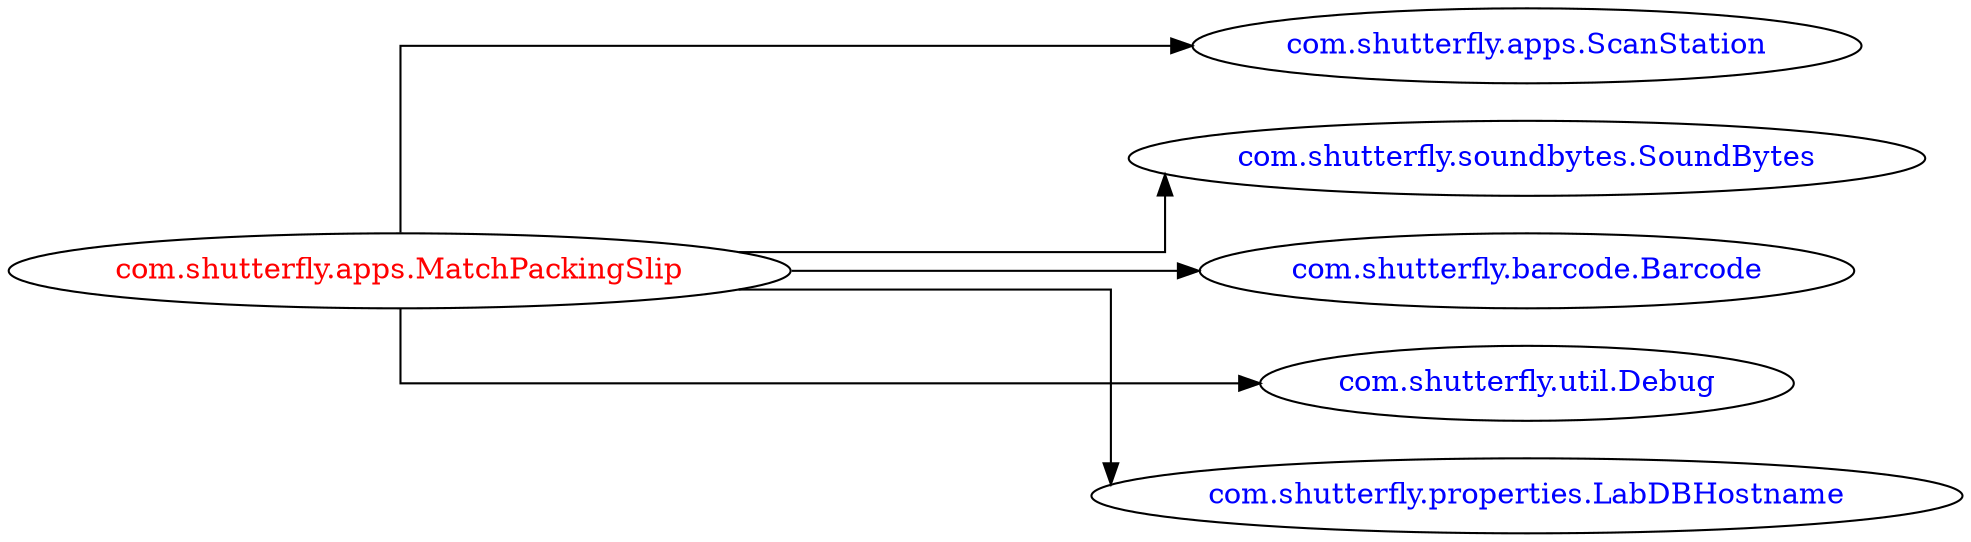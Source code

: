 digraph dependencyGraph {
 concentrate=true;
 ranksep="2.0";
 rankdir="LR"; 
 splines="ortho";
"com.shutterfly.apps.MatchPackingSlip" [fontcolor="red"];
"com.shutterfly.apps.ScanStation" [ fontcolor="blue" ];
"com.shutterfly.apps.MatchPackingSlip"->"com.shutterfly.apps.ScanStation";
"com.shutterfly.soundbytes.SoundBytes" [ fontcolor="blue" ];
"com.shutterfly.apps.MatchPackingSlip"->"com.shutterfly.soundbytes.SoundBytes";
"com.shutterfly.barcode.Barcode" [ fontcolor="blue" ];
"com.shutterfly.apps.MatchPackingSlip"->"com.shutterfly.barcode.Barcode";
"com.shutterfly.util.Debug" [ fontcolor="blue" ];
"com.shutterfly.apps.MatchPackingSlip"->"com.shutterfly.util.Debug";
"com.shutterfly.properties.LabDBHostname" [ fontcolor="blue" ];
"com.shutterfly.apps.MatchPackingSlip"->"com.shutterfly.properties.LabDBHostname";
}
